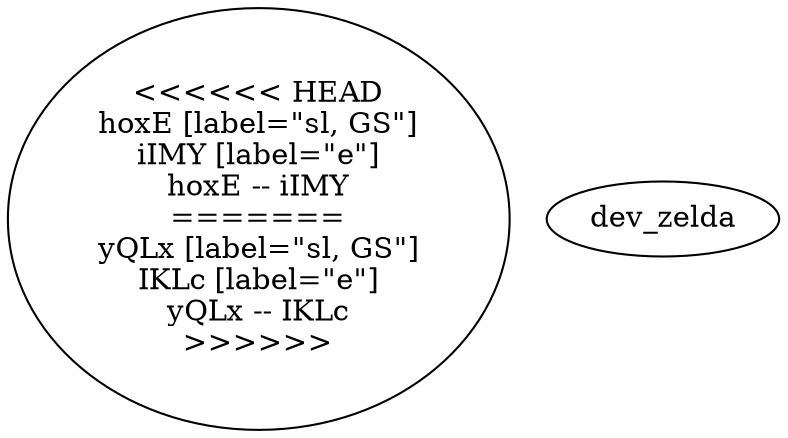 graph {
<<<<<<< HEAD
hoxE [label="sl, GS"]
iIMY [label="e"]
hoxE -- iIMY
=======
yQLx [label="sl, GS"]
IKLc [label="e"]
yQLx -- IKLc
>>>>>>> dev_zelda
}